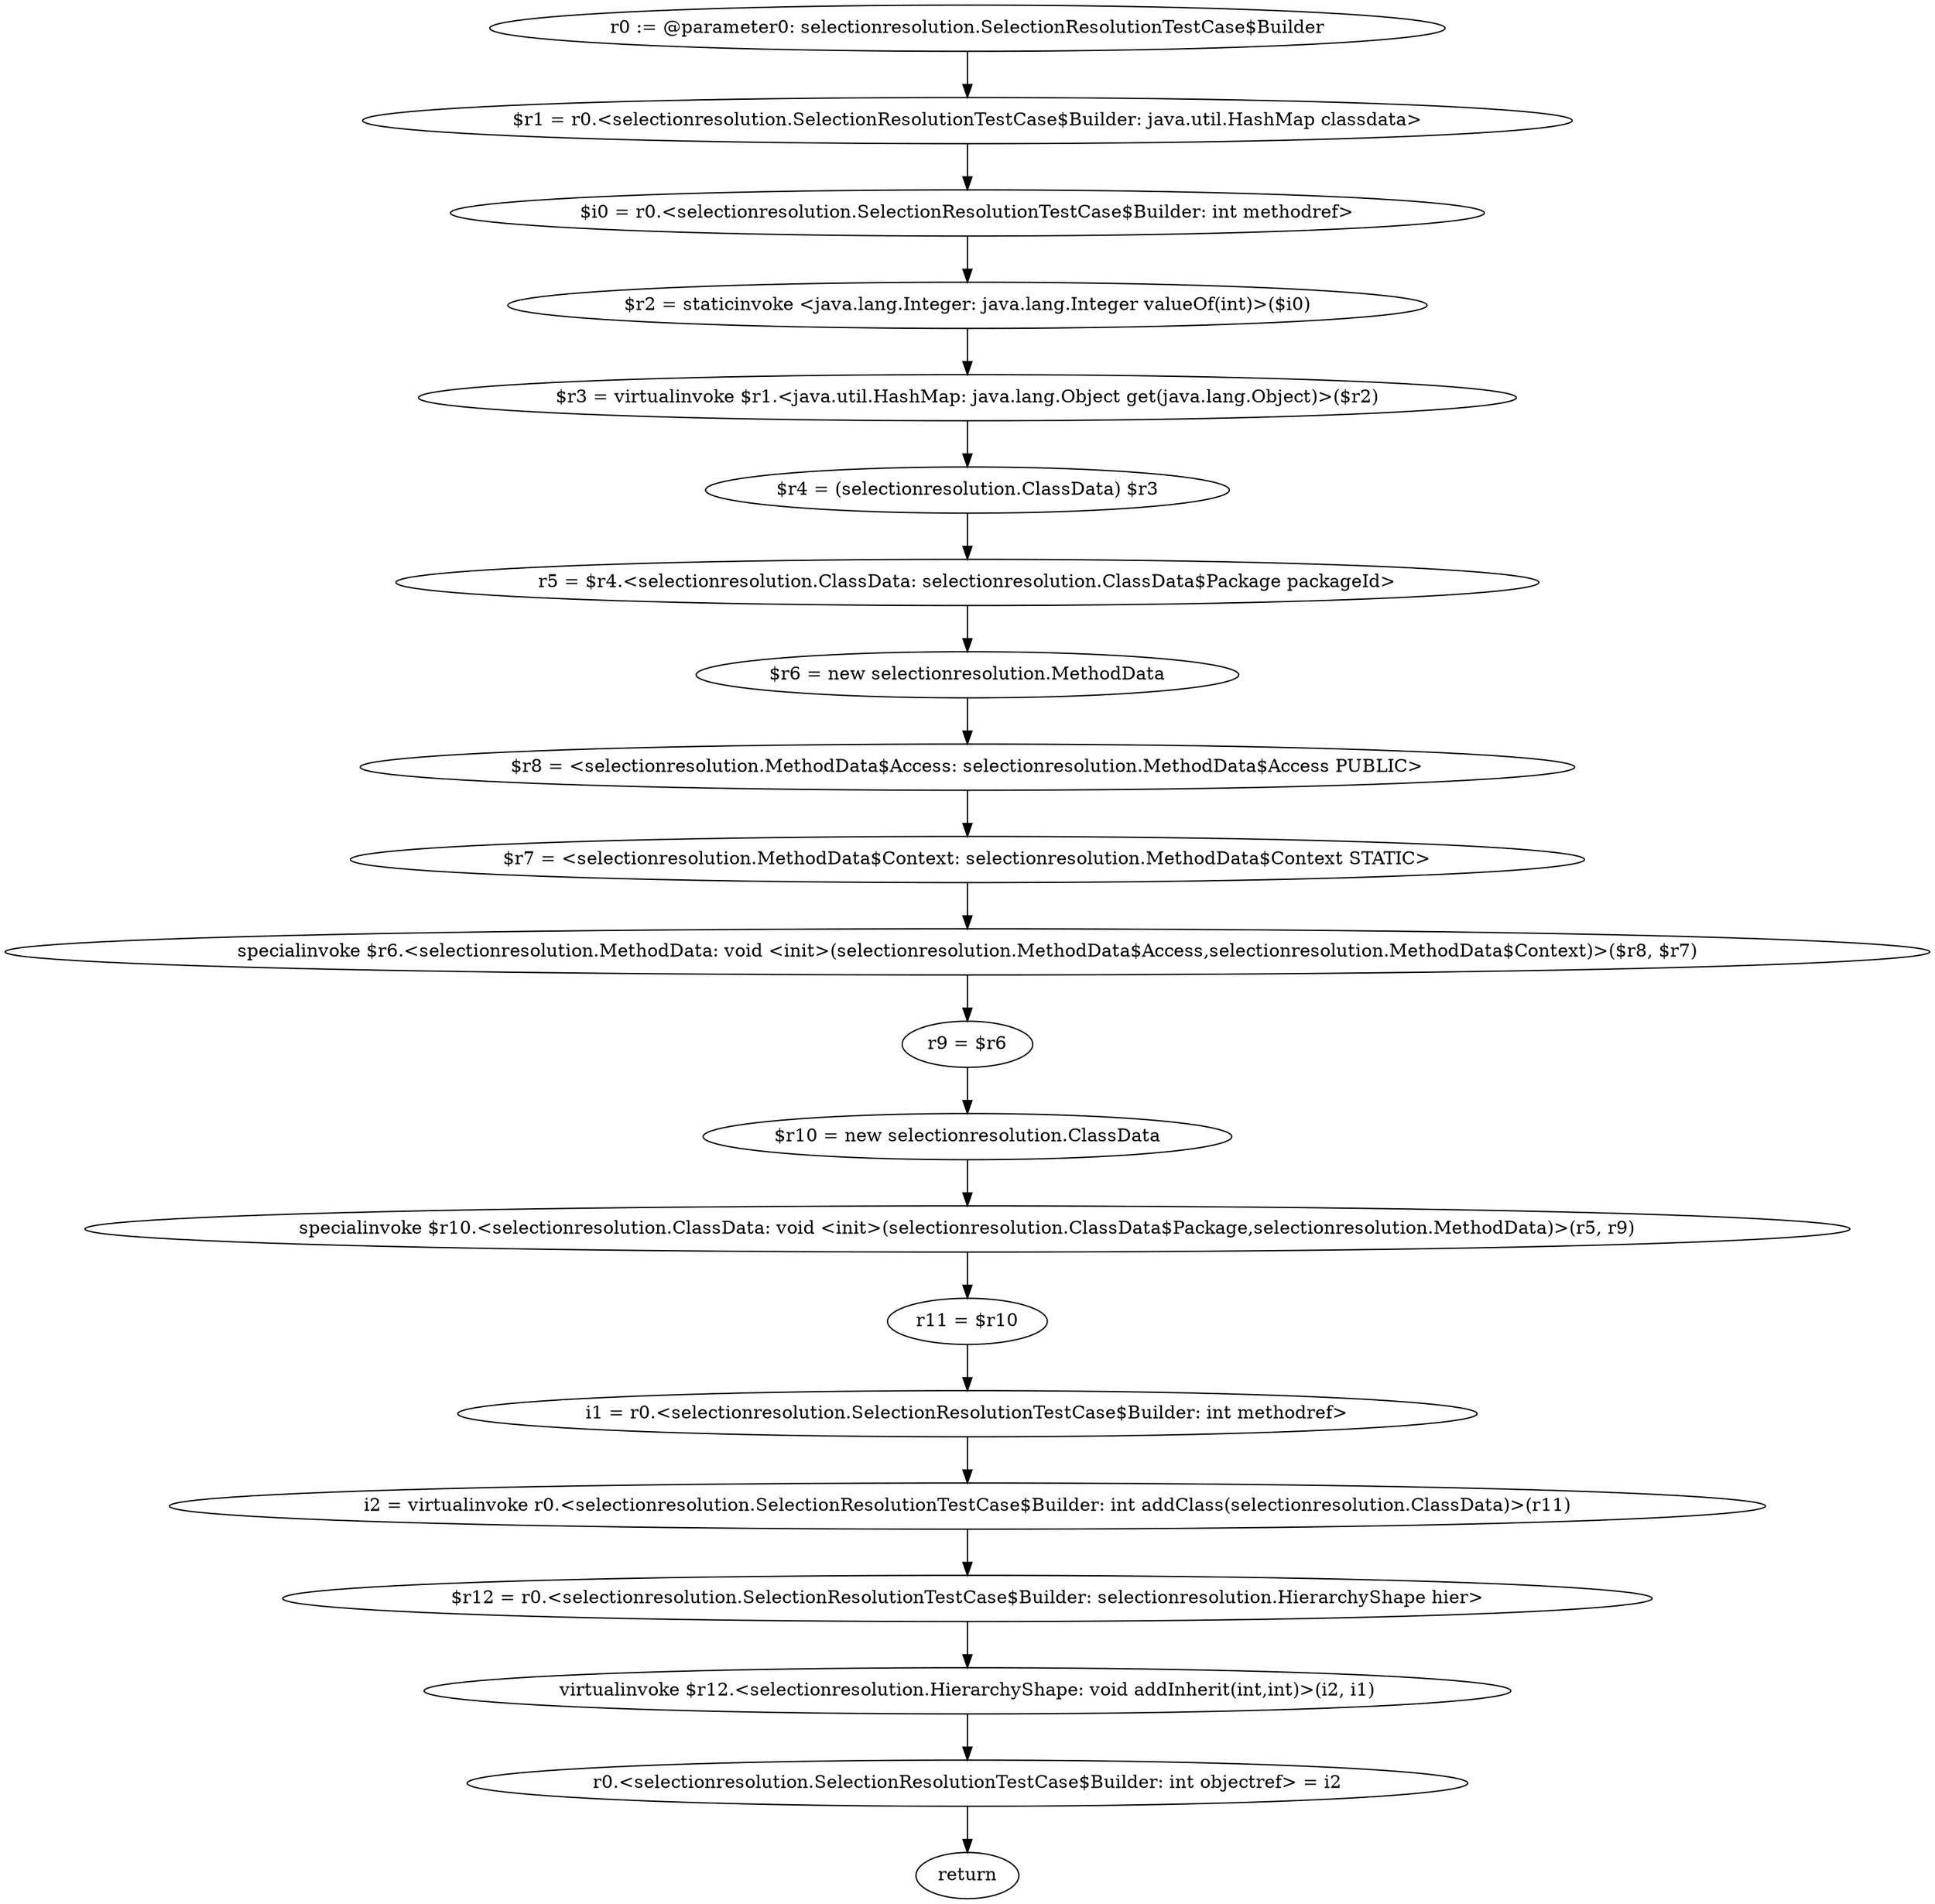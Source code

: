 digraph "unitGraph" {
    "r0 := @parameter0: selectionresolution.SelectionResolutionTestCase$Builder"
    "$r1 = r0.<selectionresolution.SelectionResolutionTestCase$Builder: java.util.HashMap classdata>"
    "$i0 = r0.<selectionresolution.SelectionResolutionTestCase$Builder: int methodref>"
    "$r2 = staticinvoke <java.lang.Integer: java.lang.Integer valueOf(int)>($i0)"
    "$r3 = virtualinvoke $r1.<java.util.HashMap: java.lang.Object get(java.lang.Object)>($r2)"
    "$r4 = (selectionresolution.ClassData) $r3"
    "r5 = $r4.<selectionresolution.ClassData: selectionresolution.ClassData$Package packageId>"
    "$r6 = new selectionresolution.MethodData"
    "$r8 = <selectionresolution.MethodData$Access: selectionresolution.MethodData$Access PUBLIC>"
    "$r7 = <selectionresolution.MethodData$Context: selectionresolution.MethodData$Context STATIC>"
    "specialinvoke $r6.<selectionresolution.MethodData: void <init>(selectionresolution.MethodData$Access,selectionresolution.MethodData$Context)>($r8, $r7)"
    "r9 = $r6"
    "$r10 = new selectionresolution.ClassData"
    "specialinvoke $r10.<selectionresolution.ClassData: void <init>(selectionresolution.ClassData$Package,selectionresolution.MethodData)>(r5, r9)"
    "r11 = $r10"
    "i1 = r0.<selectionresolution.SelectionResolutionTestCase$Builder: int methodref>"
    "i2 = virtualinvoke r0.<selectionresolution.SelectionResolutionTestCase$Builder: int addClass(selectionresolution.ClassData)>(r11)"
    "$r12 = r0.<selectionresolution.SelectionResolutionTestCase$Builder: selectionresolution.HierarchyShape hier>"
    "virtualinvoke $r12.<selectionresolution.HierarchyShape: void addInherit(int,int)>(i2, i1)"
    "r0.<selectionresolution.SelectionResolutionTestCase$Builder: int objectref> = i2"
    "return"
    "r0 := @parameter0: selectionresolution.SelectionResolutionTestCase$Builder"->"$r1 = r0.<selectionresolution.SelectionResolutionTestCase$Builder: java.util.HashMap classdata>";
    "$r1 = r0.<selectionresolution.SelectionResolutionTestCase$Builder: java.util.HashMap classdata>"->"$i0 = r0.<selectionresolution.SelectionResolutionTestCase$Builder: int methodref>";
    "$i0 = r0.<selectionresolution.SelectionResolutionTestCase$Builder: int methodref>"->"$r2 = staticinvoke <java.lang.Integer: java.lang.Integer valueOf(int)>($i0)";
    "$r2 = staticinvoke <java.lang.Integer: java.lang.Integer valueOf(int)>($i0)"->"$r3 = virtualinvoke $r1.<java.util.HashMap: java.lang.Object get(java.lang.Object)>($r2)";
    "$r3 = virtualinvoke $r1.<java.util.HashMap: java.lang.Object get(java.lang.Object)>($r2)"->"$r4 = (selectionresolution.ClassData) $r3";
    "$r4 = (selectionresolution.ClassData) $r3"->"r5 = $r4.<selectionresolution.ClassData: selectionresolution.ClassData$Package packageId>";
    "r5 = $r4.<selectionresolution.ClassData: selectionresolution.ClassData$Package packageId>"->"$r6 = new selectionresolution.MethodData";
    "$r6 = new selectionresolution.MethodData"->"$r8 = <selectionresolution.MethodData$Access: selectionresolution.MethodData$Access PUBLIC>";
    "$r8 = <selectionresolution.MethodData$Access: selectionresolution.MethodData$Access PUBLIC>"->"$r7 = <selectionresolution.MethodData$Context: selectionresolution.MethodData$Context STATIC>";
    "$r7 = <selectionresolution.MethodData$Context: selectionresolution.MethodData$Context STATIC>"->"specialinvoke $r6.<selectionresolution.MethodData: void <init>(selectionresolution.MethodData$Access,selectionresolution.MethodData$Context)>($r8, $r7)";
    "specialinvoke $r6.<selectionresolution.MethodData: void <init>(selectionresolution.MethodData$Access,selectionresolution.MethodData$Context)>($r8, $r7)"->"r9 = $r6";
    "r9 = $r6"->"$r10 = new selectionresolution.ClassData";
    "$r10 = new selectionresolution.ClassData"->"specialinvoke $r10.<selectionresolution.ClassData: void <init>(selectionresolution.ClassData$Package,selectionresolution.MethodData)>(r5, r9)";
    "specialinvoke $r10.<selectionresolution.ClassData: void <init>(selectionresolution.ClassData$Package,selectionresolution.MethodData)>(r5, r9)"->"r11 = $r10";
    "r11 = $r10"->"i1 = r0.<selectionresolution.SelectionResolutionTestCase$Builder: int methodref>";
    "i1 = r0.<selectionresolution.SelectionResolutionTestCase$Builder: int methodref>"->"i2 = virtualinvoke r0.<selectionresolution.SelectionResolutionTestCase$Builder: int addClass(selectionresolution.ClassData)>(r11)";
    "i2 = virtualinvoke r0.<selectionresolution.SelectionResolutionTestCase$Builder: int addClass(selectionresolution.ClassData)>(r11)"->"$r12 = r0.<selectionresolution.SelectionResolutionTestCase$Builder: selectionresolution.HierarchyShape hier>";
    "$r12 = r0.<selectionresolution.SelectionResolutionTestCase$Builder: selectionresolution.HierarchyShape hier>"->"virtualinvoke $r12.<selectionresolution.HierarchyShape: void addInherit(int,int)>(i2, i1)";
    "virtualinvoke $r12.<selectionresolution.HierarchyShape: void addInherit(int,int)>(i2, i1)"->"r0.<selectionresolution.SelectionResolutionTestCase$Builder: int objectref> = i2";
    "r0.<selectionresolution.SelectionResolutionTestCase$Builder: int objectref> = i2"->"return";
}
